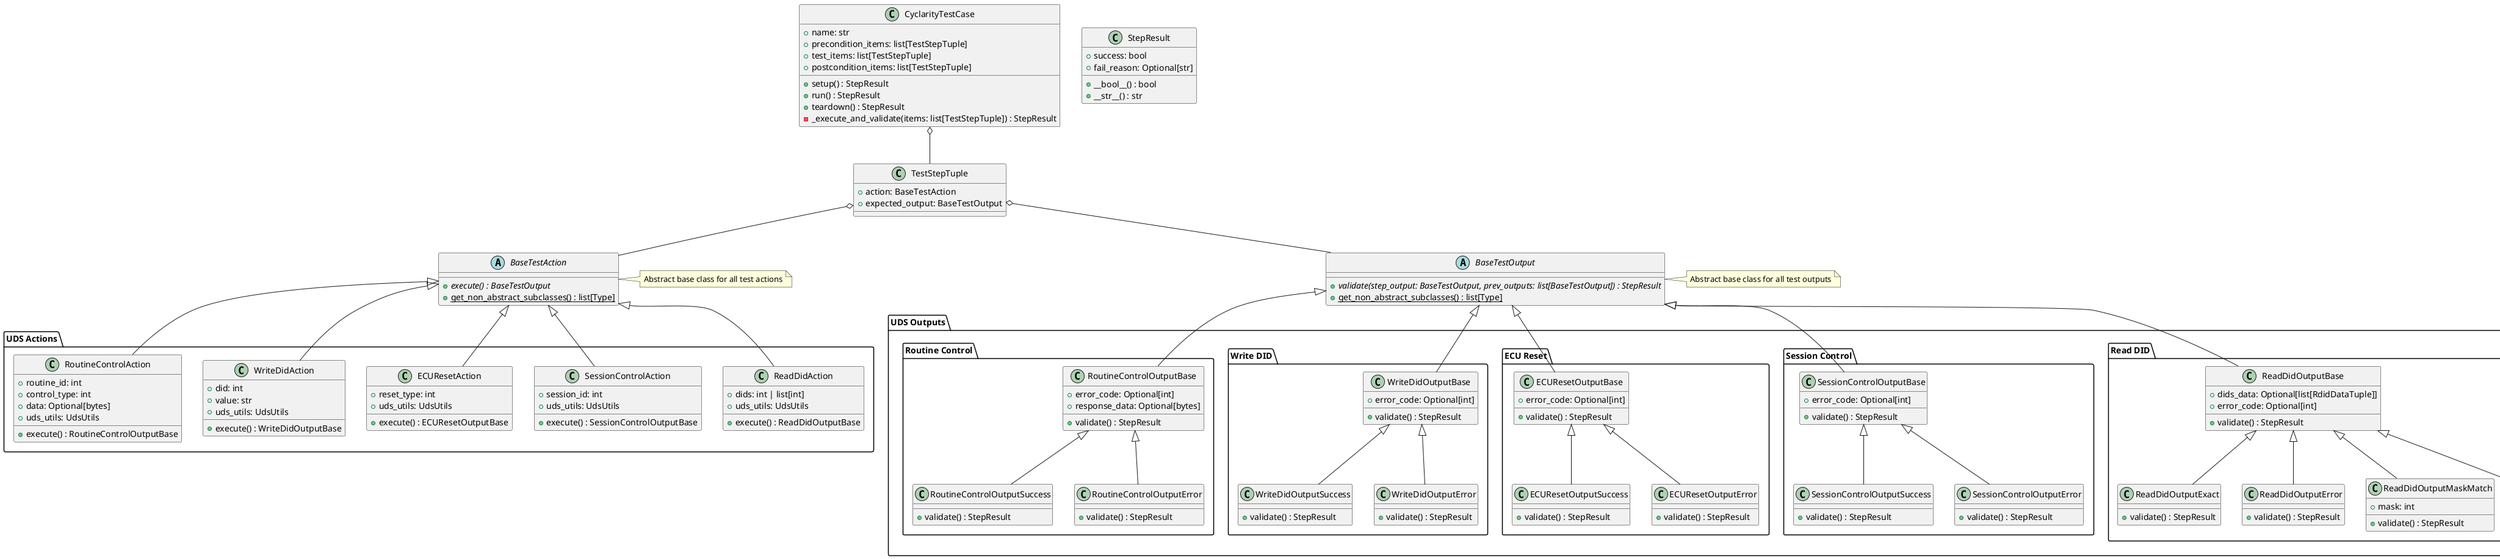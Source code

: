 @startuml Security Tests Framework

' Base classes
abstract class BaseTestAction {
    +{abstract} execute() : BaseTestOutput
    +{static} get_non_abstract_subclasses() : list[Type]
}

abstract class BaseTestOutput {
    +{abstract} validate(step_output: BaseTestOutput, prev_outputs: list[BaseTestOutput]) : StepResult
    +{static} get_non_abstract_subclasses() : list[Type]
}

class StepResult {
    +success: bool
    +fail_reason: Optional[str]
    +__bool__() : bool
    +__str__() : str
}

class TestStepTuple {
    +action: BaseTestAction
    +expected_output: BaseTestOutput
}

class CyclarityTestCase {
    +name: str
    +precondition_items: list[TestStepTuple]
    +test_items: list[TestStepTuple]
    +postcondition_items: list[TestStepTuple]
    +setup() : StepResult
    +run() : StepResult
    +teardown() : StepResult
    -_execute_and_validate(items: list[TestStepTuple]) : StepResult
}

' UDS Actions and Outputs
package "UDS Actions" {
    class ReadDidAction {
        +dids: int | list[int]
        +uds_utils: UdsUtils
        +execute() : ReadDidOutputBase
    }

    class SessionControlAction {
        +session_id: int
        +uds_utils: UdsUtils
        +execute() : SessionControlOutputBase
    }

    class ECUResetAction {
        +reset_type: int
        +uds_utils: UdsUtils
        +execute() : ECUResetOutputBase
    }

    class WriteDidAction {
        +did: int
        +value: str
        +uds_utils: UdsUtils
        +execute() : WriteDidOutputBase
    }

    class RoutineControlAction {
        +routine_id: int
        +control_type: int
        +data: Optional[bytes]
        +uds_utils: UdsUtils
        +execute() : RoutineControlOutputBase
    }
}

package "UDS Outputs" {
    package "Read DID" {
        class ReadDidOutputBase {
            +dids_data: Optional[list[RdidDataTuple]]
            +error_code: Optional[int]
            +validate() : StepResult
        }

        class ReadDidOutputExact {
            +validate() : StepResult
        }

        class ReadDidOutputError {
            +validate() : StepResult
        }

        class ReadDidOutputMaskMatch {
            +mask: int
            +validate() : StepResult
        }

        class ReadDidOutputUnique {
            +validate() : StepResult
        }
    }

    package "Session Control" {
        class SessionControlOutputBase {
            +error_code: Optional[int]
            +validate() : StepResult
        }

        class SessionControlOutputSuccess {
            +validate() : StepResult
        }

        class SessionControlOutputError {
            +validate() : StepResult
        }
    }

    package "ECU Reset" {
        class ECUResetOutputBase {
            +error_code: Optional[int]
            +validate() : StepResult
        }

        class ECUResetOutputSuccess {
            +validate() : StepResult
        }

        class ECUResetOutputError {
            +validate() : StepResult
        }
    }

    package "Write DID" {
        class WriteDidOutputBase {
            +error_code: Optional[int]
            +validate() : StepResult
        }

        class WriteDidOutputSuccess {
            +validate() : StepResult
        }

        class WriteDidOutputError {
            +validate() : StepResult
        }
    }

    package "Routine Control" {
        class RoutineControlOutputBase {
            +error_code: Optional[int]
            +response_data: Optional[bytes]
            +validate() : StepResult
        }

        class RoutineControlOutputSuccess {
            +validate() : StepResult
        }

        class RoutineControlOutputError {
            +validate() : StepResult
        }
    }
}

' Inheritance and relationships
BaseTestAction <|-- ReadDidAction
BaseTestAction <|-- SessionControlAction
BaseTestAction <|-- ECUResetAction
BaseTestAction <|-- WriteDidAction
BaseTestAction <|-- RoutineControlAction

BaseTestOutput <|-- ReadDidOutputBase
BaseTestOutput <|-- SessionControlOutputBase
BaseTestOutput <|-- ECUResetOutputBase
BaseTestOutput <|-- WriteDidOutputBase
BaseTestOutput <|-- RoutineControlOutputBase

ReadDidOutputBase <|-- ReadDidOutputExact
ReadDidOutputBase <|-- ReadDidOutputError
ReadDidOutputBase <|-- ReadDidOutputMaskMatch
ReadDidOutputBase <|-- ReadDidOutputUnique

SessionControlOutputBase <|-- SessionControlOutputSuccess
SessionControlOutputBase <|-- SessionControlOutputError

ECUResetOutputBase <|-- ECUResetOutputSuccess
ECUResetOutputBase <|-- ECUResetOutputError

WriteDidOutputBase <|-- WriteDidOutputSuccess
WriteDidOutputBase <|-- WriteDidOutputError

RoutineControlOutputBase <|-- RoutineControlOutputSuccess
RoutineControlOutputBase <|-- RoutineControlOutputError

CyclarityTestCase o-- TestStepTuple
TestStepTuple o-- BaseTestAction
TestStepTuple o-- BaseTestOutput

note right of BaseTestAction
  Abstract base class for all test actions
end note

note right of BaseTestOutput
  Abstract base class for all test outputs
end note

@enduml 